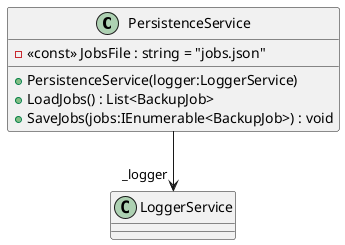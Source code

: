 @startuml
class PersistenceService {
    - <<const>> JobsFile : string = "jobs.json"
    + PersistenceService(logger:LoggerService)
    + LoadJobs() : List<BackupJob>
    + SaveJobs(jobs:IEnumerable<BackupJob>) : void
}
PersistenceService --> "_logger" LoggerService
@enduml
